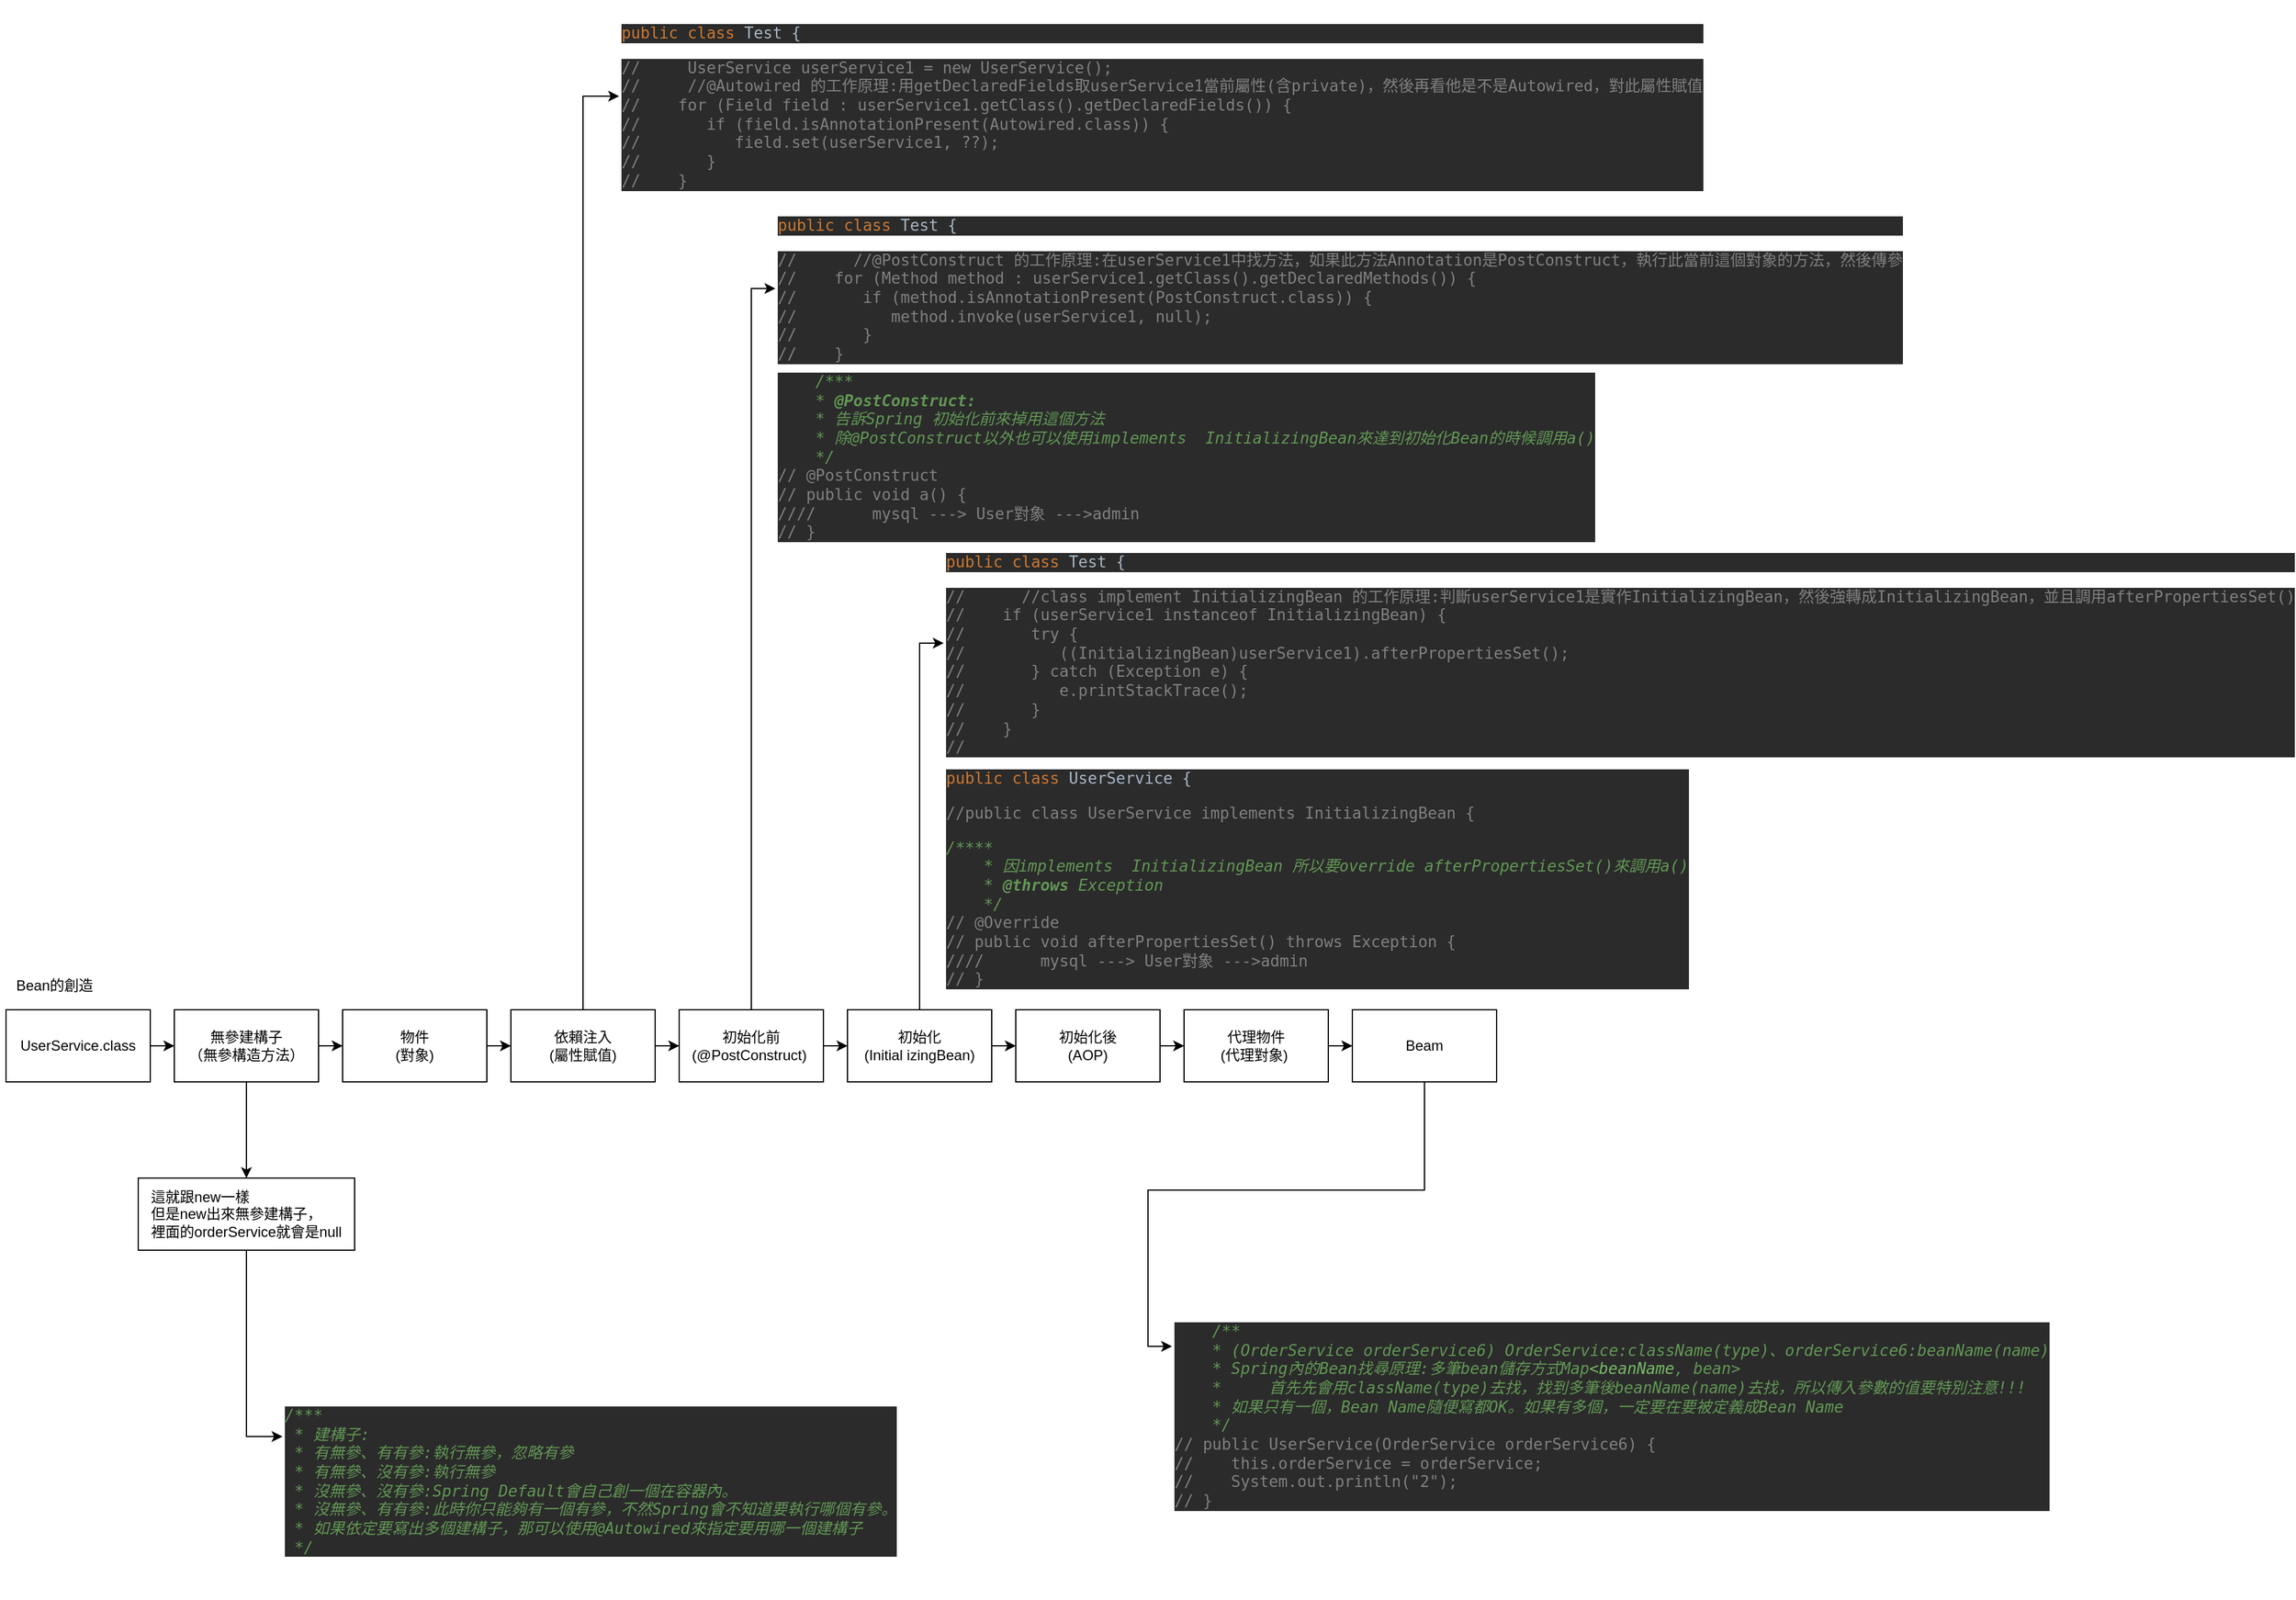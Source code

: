 <mxfile version="20.5.3" type="github">
  <diagram name="Page-1" id="9361dd3d-8414-5efd-6122-117bd74ce7a7">
    <mxGraphModel dx="1541" dy="1435" grid="1" gridSize="10" guides="1" tooltips="1" connect="1" arrows="1" fold="1" page="0" pageScale="1.5" pageWidth="826" pageHeight="1169" background="none" math="0" shadow="0">
      <root>
        <mxCell id="0" />
        <mxCell id="1" parent="0" />
        <mxCell id="AvaifdtCPCKWoQqbtJCX-4" value="" style="edgeStyle=orthogonalEdgeStyle;rounded=0;orthogonalLoop=1;jettySize=auto;html=1;" parent="1" source="AvaifdtCPCKWoQqbtJCX-2" target="AvaifdtCPCKWoQqbtJCX-3" edge="1">
          <mxGeometry relative="1" as="geometry" />
        </mxCell>
        <mxCell id="AvaifdtCPCKWoQqbtJCX-2" value="&lt;span style=&quot;text-align: left;&quot;&gt;UserService.class&lt;/span&gt;" style="rounded=0;whiteSpace=wrap;html=1;" parent="1" vertex="1">
          <mxGeometry x="-250" y="120" width="120" height="60" as="geometry" />
        </mxCell>
        <mxCell id="AvaifdtCPCKWoQqbtJCX-6" value="" style="edgeStyle=orthogonalEdgeStyle;rounded=0;orthogonalLoop=1;jettySize=auto;html=1;" parent="1" source="AvaifdtCPCKWoQqbtJCX-3" target="AvaifdtCPCKWoQqbtJCX-5" edge="1">
          <mxGeometry relative="1" as="geometry" />
        </mxCell>
        <mxCell id="sAC0p9OgKvjewPbH0bgV-3" value="" style="edgeStyle=orthogonalEdgeStyle;rounded=0;orthogonalLoop=1;jettySize=auto;html=1;" edge="1" parent="1" source="AvaifdtCPCKWoQqbtJCX-3" target="sAC0p9OgKvjewPbH0bgV-2">
          <mxGeometry relative="1" as="geometry" />
        </mxCell>
        <mxCell id="AvaifdtCPCKWoQqbtJCX-3" value="&lt;span style=&quot;text-align: left;&quot;&gt;無參建構子&lt;br&gt;（無參構造方法）&lt;/span&gt;" style="rounded=0;whiteSpace=wrap;html=1;" parent="1" vertex="1">
          <mxGeometry x="-110" y="120" width="120" height="60" as="geometry" />
        </mxCell>
        <mxCell id="AvaifdtCPCKWoQqbtJCX-8" value="" style="edgeStyle=orthogonalEdgeStyle;rounded=0;orthogonalLoop=1;jettySize=auto;html=1;" parent="1" source="AvaifdtCPCKWoQqbtJCX-5" target="AvaifdtCPCKWoQqbtJCX-7" edge="1">
          <mxGeometry relative="1" as="geometry" />
        </mxCell>
        <mxCell id="AvaifdtCPCKWoQqbtJCX-5" value="&lt;span style=&quot;text-align: left;&quot;&gt;物件&lt;br&gt;(對象)&lt;/span&gt;" style="rounded=0;whiteSpace=wrap;html=1;" parent="1" vertex="1">
          <mxGeometry x="30" y="120" width="120" height="60" as="geometry" />
        </mxCell>
        <mxCell id="AvaifdtCPCKWoQqbtJCX-10" value="" style="edgeStyle=orthogonalEdgeStyle;rounded=0;orthogonalLoop=1;jettySize=auto;html=1;" parent="1" source="AvaifdtCPCKWoQqbtJCX-7" target="AvaifdtCPCKWoQqbtJCX-9" edge="1">
          <mxGeometry relative="1" as="geometry" />
        </mxCell>
        <mxCell id="sAC0p9OgKvjewPbH0bgV-11" style="edgeStyle=orthogonalEdgeStyle;rounded=0;orthogonalLoop=1;jettySize=auto;html=1;exitX=0.5;exitY=0;exitDx=0;exitDy=0;entryX=0;entryY=0.5;entryDx=0;entryDy=0;" edge="1" parent="1" source="AvaifdtCPCKWoQqbtJCX-7" target="sAC0p9OgKvjewPbH0bgV-10">
          <mxGeometry relative="1" as="geometry" />
        </mxCell>
        <mxCell id="AvaifdtCPCKWoQqbtJCX-7" value="&lt;span style=&quot;text-align: left;&quot;&gt;依賴注入&lt;br&gt;(屬性賦值)&lt;/span&gt;" style="rounded=0;whiteSpace=wrap;html=1;" parent="1" vertex="1">
          <mxGeometry x="170" y="120" width="120" height="60" as="geometry" />
        </mxCell>
        <mxCell id="AvaifdtCPCKWoQqbtJCX-12" value="" style="edgeStyle=orthogonalEdgeStyle;rounded=0;orthogonalLoop=1;jettySize=auto;html=1;" parent="1" source="AvaifdtCPCKWoQqbtJCX-9" target="AvaifdtCPCKWoQqbtJCX-11" edge="1">
          <mxGeometry relative="1" as="geometry" />
        </mxCell>
        <mxCell id="sAC0p9OgKvjewPbH0bgV-9" style="edgeStyle=orthogonalEdgeStyle;rounded=0;orthogonalLoop=1;jettySize=auto;html=1;entryX=0;entryY=0.5;entryDx=0;entryDy=0;" edge="1" parent="1" source="AvaifdtCPCKWoQqbtJCX-9" target="sAC0p9OgKvjewPbH0bgV-7">
          <mxGeometry relative="1" as="geometry">
            <mxPoint x="560" y="360" as="targetPoint" />
          </mxGeometry>
        </mxCell>
        <mxCell id="AvaifdtCPCKWoQqbtJCX-9" value="&lt;span style=&quot;text-align: left;&quot;&gt;初始化前(@PostConstruct)&amp;nbsp;&lt;/span&gt;" style="rounded=0;whiteSpace=wrap;html=1;" parent="1" vertex="1">
          <mxGeometry x="310" y="120" width="120" height="60" as="geometry" />
        </mxCell>
        <mxCell id="AvaifdtCPCKWoQqbtJCX-19" value="" style="edgeStyle=orthogonalEdgeStyle;rounded=0;orthogonalLoop=1;jettySize=auto;html=1;" parent="1" source="AvaifdtCPCKWoQqbtJCX-11" target="AvaifdtCPCKWoQqbtJCX-18" edge="1">
          <mxGeometry relative="1" as="geometry" />
        </mxCell>
        <mxCell id="sAC0p9OgKvjewPbH0bgV-14" style="edgeStyle=orthogonalEdgeStyle;rounded=0;orthogonalLoop=1;jettySize=auto;html=1;exitX=0.5;exitY=0;exitDx=0;exitDy=0;entryX=0;entryY=0.5;entryDx=0;entryDy=0;" edge="1" parent="1" source="AvaifdtCPCKWoQqbtJCX-11" target="sAC0p9OgKvjewPbH0bgV-12">
          <mxGeometry relative="1" as="geometry" />
        </mxCell>
        <mxCell id="AvaifdtCPCKWoQqbtJCX-11" value="&lt;span style=&quot;text-align: left;&quot;&gt;初始化&lt;br&gt;(Initial izingBean)&lt;/span&gt;" style="rounded=0;whiteSpace=wrap;html=1;" parent="1" vertex="1">
          <mxGeometry x="450" y="120" width="120" height="60" as="geometry" />
        </mxCell>
        <mxCell id="AvaifdtCPCKWoQqbtJCX-21" value="" style="edgeStyle=orthogonalEdgeStyle;rounded=0;orthogonalLoop=1;jettySize=auto;html=1;" parent="1" source="AvaifdtCPCKWoQqbtJCX-18" target="AvaifdtCPCKWoQqbtJCX-20" edge="1">
          <mxGeometry relative="1" as="geometry" />
        </mxCell>
        <mxCell id="AvaifdtCPCKWoQqbtJCX-18" value="&lt;span style=&quot;text-align: left;&quot;&gt;初始化後&lt;br&gt;(AOP)&lt;/span&gt;" style="rounded=0;whiteSpace=wrap;html=1;" parent="1" vertex="1">
          <mxGeometry x="590" y="120" width="120" height="60" as="geometry" />
        </mxCell>
        <mxCell id="AvaifdtCPCKWoQqbtJCX-23" value="" style="edgeStyle=orthogonalEdgeStyle;rounded=0;orthogonalLoop=1;jettySize=auto;html=1;" parent="1" source="AvaifdtCPCKWoQqbtJCX-20" target="AvaifdtCPCKWoQqbtJCX-22" edge="1">
          <mxGeometry relative="1" as="geometry" />
        </mxCell>
        <mxCell id="AvaifdtCPCKWoQqbtJCX-20" value="&lt;span style=&quot;text-align: left;&quot;&gt;代理物件&lt;br&gt;(代理對象)&amp;nbsp;&lt;/span&gt;" style="rounded=0;whiteSpace=wrap;html=1;" parent="1" vertex="1">
          <mxGeometry x="730" y="120" width="120" height="60" as="geometry" />
        </mxCell>
        <mxCell id="sAC0p9OgKvjewPbH0bgV-20" style="edgeStyle=orthogonalEdgeStyle;rounded=0;orthogonalLoop=1;jettySize=auto;html=1;exitX=0.5;exitY=1;exitDx=0;exitDy=0;entryX=0;entryY=0.25;entryDx=0;entryDy=0;" edge="1" parent="1" source="AvaifdtCPCKWoQqbtJCX-22" target="sAC0p9OgKvjewPbH0bgV-19">
          <mxGeometry relative="1" as="geometry" />
        </mxCell>
        <mxCell id="AvaifdtCPCKWoQqbtJCX-22" value="&lt;span style=&quot;text-align: left;&quot;&gt;Beam&lt;/span&gt;" style="rounded=0;whiteSpace=wrap;html=1;" parent="1" vertex="1">
          <mxGeometry x="870" y="120" width="120" height="60" as="geometry" />
        </mxCell>
        <mxCell id="sAC0p9OgKvjewPbH0bgV-1" value="Bean的創造" style="text;html=1;align=center;verticalAlign=middle;resizable=0;points=[];autosize=1;strokeColor=none;fillColor=none;" vertex="1" parent="1">
          <mxGeometry x="-255" y="85" width="90" height="30" as="geometry" />
        </mxCell>
        <mxCell id="sAC0p9OgKvjewPbH0bgV-16" style="edgeStyle=orthogonalEdgeStyle;rounded=0;orthogonalLoop=1;jettySize=auto;html=1;exitX=0.5;exitY=1;exitDx=0;exitDy=0;entryX=0;entryY=0.25;entryDx=0;entryDy=0;" edge="1" parent="1" source="sAC0p9OgKvjewPbH0bgV-2" target="sAC0p9OgKvjewPbH0bgV-15">
          <mxGeometry relative="1" as="geometry" />
        </mxCell>
        <mxCell id="sAC0p9OgKvjewPbH0bgV-2" value="&lt;div style=&quot;text-align: left;&quot;&gt;這就跟new一樣&lt;br&gt;但是new出來無參建構子，&lt;/div&gt;&lt;div style=&quot;text-align: left;&quot;&gt;裡面的orderService就會是null&lt;/div&gt;" style="rounded=0;whiteSpace=wrap;html=1;" vertex="1" parent="1">
          <mxGeometry x="-140" y="260" width="180" height="60" as="geometry" />
        </mxCell>
        <mxCell id="sAC0p9OgKvjewPbH0bgV-7" value="&lt;pre style=&quot;background-color: rgb(43, 43, 43); color: rgb(169, 183, 198); font-family: &amp;quot;JetBrains Mono&amp;quot;, monospace; font-size: 9.8pt;&quot;&gt;&lt;pre style=&quot;font-family: &amp;quot;JetBrains Mono&amp;quot;, monospace; font-size: 9.8pt;&quot;&gt;&lt;span style=&quot;color: rgb(204, 120, 50);&quot;&gt;public class &lt;/span&gt;Test {&lt;/pre&gt;&lt;/pre&gt;&lt;pre style=&quot;background-color:#2b2b2b;color:#a9b7c6;font-family:&#39;JetBrains Mono&#39;,monospace;font-size:9.8pt;&quot;&gt;&lt;span style=&quot;color:#808080;&quot;&gt;//      //@PostConstruct &lt;/span&gt;&lt;span style=&quot;color:#808080;font-family:&#39;Menlo-Regular&#39;,monospace;&quot;&gt;的工作原理&lt;/span&gt;&lt;span style=&quot;color:#808080;&quot;&gt;:&lt;/span&gt;&lt;span style=&quot;color:#808080;font-family:&#39;Menlo-Regular&#39;,monospace;&quot;&gt;在&lt;/span&gt;&lt;span style=&quot;color:#808080;&quot;&gt;userService1&lt;/span&gt;&lt;span style=&quot;color:#808080;font-family:&#39;Menlo-Regular&#39;,monospace;&quot;&gt;中找方法，如果此方法&lt;/span&gt;&lt;span style=&quot;color:#808080;&quot;&gt;Annotation&lt;/span&gt;&lt;span style=&quot;color:#808080;font-family:&#39;Menlo-Regular&#39;,monospace;&quot;&gt;是&lt;/span&gt;&lt;span style=&quot;color:#808080;&quot;&gt;PostConstruct&lt;/span&gt;&lt;span style=&quot;color:#808080;font-family:&#39;Menlo-Regular&#39;,monospace;&quot;&gt;，執行此當前這個對象的方法，然後傳參&lt;br&gt;&lt;/span&gt;&lt;span style=&quot;color:#808080;&quot;&gt;//    for (Method method : userService1.getClass().getDeclaredMethods()) {&lt;br&gt;&lt;/span&gt;&lt;span style=&quot;color:#808080;&quot;&gt;//       if (method.isAnnotationPresent(PostConstruct.class)) {&lt;br&gt;&lt;/span&gt;&lt;span style=&quot;color:#808080;&quot;&gt;//          method.invoke(userService1, null);&lt;br&gt;&lt;/span&gt;&lt;span style=&quot;color:#808080;&quot;&gt;//       }&lt;br&gt;&lt;/span&gt;&lt;span style=&quot;color:#808080;&quot;&gt;//    }&lt;/span&gt;&lt;/pre&gt;&lt;div&gt;&lt;span style=&quot;font-size: 9.8pt;&quot;&gt;&lt;br&gt;&lt;/span&gt;&lt;/div&gt;" style="text;whiteSpace=wrap;html=1;" vertex="1" parent="1">
          <mxGeometry x="390" y="-560" width="560" height="160" as="geometry" />
        </mxCell>
        <mxCell id="sAC0p9OgKvjewPbH0bgV-10" value="&lt;pre style=&quot;background-color:#2b2b2b;color:#a9b7c6;font-family:&#39;JetBrains Mono&#39;,monospace;font-size:9.8pt;&quot;&gt;&lt;pre style=&quot;font-family: &amp;quot;JetBrains Mono&amp;quot;, monospace; font-size: 9.8pt;&quot;&gt;&lt;span style=&quot;color:#cc7832;&quot;&gt;public class &lt;/span&gt;Test {&lt;/pre&gt;&lt;/pre&gt;&lt;pre style=&quot;background-color:#2b2b2b;color:#a9b7c6;font-family:&#39;JetBrains Mono&#39;,monospace;font-size:9.8pt;&quot;&gt;&lt;span style=&quot;color:#808080;&quot;&gt;//     UserService userService1 = new UserService();&lt;br&gt;&lt;/span&gt;&lt;span style=&quot;color:#808080;&quot;&gt;//     //@Autowired &lt;/span&gt;&lt;span style=&quot;color:#808080;font-family:&#39;Menlo-Regular&#39;,monospace;&quot;&gt;的工作原理&lt;/span&gt;&lt;span style=&quot;color:#808080;&quot;&gt;:&lt;/span&gt;&lt;span style=&quot;color:#808080;font-family:&#39;Menlo-Regular&#39;,monospace;&quot;&gt;用&lt;/span&gt;&lt;span style=&quot;color:#808080;&quot;&gt;getDeclaredFields&lt;/span&gt;&lt;span style=&quot;color:#808080;font-family:&#39;Menlo-Regular&#39;,monospace;&quot;&gt;取&lt;/span&gt;&lt;span style=&quot;color:#808080;&quot;&gt;userService1&lt;/span&gt;&lt;span style=&quot;color:#808080;font-family:&#39;Menlo-Regular&#39;,monospace;&quot;&gt;當前屬性&lt;/span&gt;&lt;span style=&quot;color:#808080;&quot;&gt;(&lt;/span&gt;&lt;span style=&quot;color:#808080;font-family:&#39;Menlo-Regular&#39;,monospace;&quot;&gt;含&lt;/span&gt;&lt;span style=&quot;color:#808080;&quot;&gt;private)&lt;/span&gt;&lt;span style=&quot;color:#808080;font-family:&#39;Menlo-Regular&#39;,monospace;&quot;&gt;，然後再看他是不是&lt;/span&gt;&lt;span style=&quot;color:#808080;&quot;&gt;Autowired&lt;/span&gt;&lt;span style=&quot;color:#808080;font-family:&#39;Menlo-Regular&#39;,monospace;&quot;&gt;，對此屬性賦值&lt;br&gt;&lt;/span&gt;&lt;span style=&quot;color:#808080;&quot;&gt;//    for (Field field : userService1.getClass().getDeclaredFields()) {&lt;br&gt;&lt;/span&gt;&lt;span style=&quot;color:#808080;&quot;&gt;//       if (field.isAnnotationPresent(Autowired.class)) {&lt;br&gt;&lt;/span&gt;&lt;span style=&quot;color:#808080;&quot;&gt;//          field.set(userService1, ??);&lt;br&gt;&lt;/span&gt;&lt;span style=&quot;color:#808080;&quot;&gt;//       }&lt;br&gt;&lt;/span&gt;&lt;span style=&quot;color:#808080;&quot;&gt;//    }&lt;/span&gt;&lt;/pre&gt;" style="text;whiteSpace=wrap;html=1;" vertex="1" parent="1">
          <mxGeometry x="260" y="-720" width="560" height="160" as="geometry" />
        </mxCell>
        <mxCell id="sAC0p9OgKvjewPbH0bgV-12" value="&lt;pre style=&quot;background-color: rgb(43, 43, 43); color: rgb(169, 183, 198); font-family: &amp;quot;JetBrains Mono&amp;quot;, monospace; font-size: 9.8pt;&quot;&gt;&lt;pre style=&quot;font-family: &amp;quot;JetBrains Mono&amp;quot;, monospace; font-size: 9.8pt;&quot;&gt;&lt;span style=&quot;color: rgb(204, 120, 50);&quot;&gt;public class &lt;/span&gt;Test {&lt;/pre&gt;&lt;/pre&gt;&lt;pre style=&quot;background-color:#2b2b2b;color:#a9b7c6;font-family:&#39;JetBrains Mono&#39;,monospace;font-size:9.8pt;&quot;&gt;&lt;span style=&quot;color:#808080;&quot;&gt;//      //class implement InitializingBean &lt;/span&gt;&lt;span style=&quot;color:#808080;font-family:&#39;Menlo-Regular&#39;,monospace;&quot;&gt;的工作原理&lt;/span&gt;&lt;span style=&quot;color:#808080;&quot;&gt;:&lt;/span&gt;&lt;span style=&quot;color:#808080;font-family:&#39;Menlo-Regular&#39;,monospace;&quot;&gt;判斷&lt;/span&gt;&lt;span style=&quot;color:#808080;&quot;&gt;userService1&lt;/span&gt;&lt;span style=&quot;color:#808080;font-family:&#39;Menlo-Regular&#39;,monospace;&quot;&gt;是實作&lt;/span&gt;&lt;span style=&quot;color:#808080;&quot;&gt;InitializingBean&lt;/span&gt;&lt;span style=&quot;color:#808080;font-family:&#39;Menlo-Regular&#39;,monospace;&quot;&gt;，然後強轉成&lt;/span&gt;&lt;span style=&quot;color:#808080;&quot;&gt;InitializingBean&lt;/span&gt;&lt;span style=&quot;color:#808080;font-family:&#39;Menlo-Regular&#39;,monospace;&quot;&gt;，並且調用&lt;/span&gt;&lt;span style=&quot;color:#808080;&quot;&gt;afterPropertiesSet()&lt;br&gt;&lt;/span&gt;&lt;span style=&quot;color:#808080;&quot;&gt;//    if (userService1 instanceof InitializingBean) {&lt;br&gt;&lt;/span&gt;&lt;span style=&quot;color:#808080;&quot;&gt;//       try {&lt;br&gt;&lt;/span&gt;&lt;span style=&quot;color:#808080;&quot;&gt;//          ((InitializingBean)userService1).afterPropertiesSet();&lt;br&gt;&lt;/span&gt;&lt;span style=&quot;color:#808080;&quot;&gt;//       } catch (Exception e) {&lt;br&gt;&lt;/span&gt;&lt;span style=&quot;color:#808080;&quot;&gt;//          e.printStackTrace();&lt;br&gt;&lt;/span&gt;&lt;span style=&quot;color:#808080;&quot;&gt;//       }&lt;br&gt;&lt;/span&gt;&lt;span style=&quot;color:#808080;&quot;&gt;//    }&lt;br&gt;&lt;/span&gt;&lt;span style=&quot;color:#808080;&quot;&gt;//&lt;/span&gt;&lt;/pre&gt;" style="text;whiteSpace=wrap;html=1;" vertex="1" parent="1">
          <mxGeometry x="530" y="-280" width="560" height="190" as="geometry" />
        </mxCell>
        <mxCell id="sAC0p9OgKvjewPbH0bgV-13" value="&lt;pre style=&quot;background-color:#2b2b2b;color:#a9b7c6;font-family:&#39;JetBrains Mono&#39;,monospace;font-size:9.8pt;&quot;&gt;&lt;span style=&quot;color:#cc7832;&quot;&gt;public class &lt;/span&gt;UserService {&lt;br&gt;&lt;pre style=&quot;font-family: &amp;quot;JetBrains Mono&amp;quot;, monospace; font-size: 9.8pt;&quot;&gt;&lt;span style=&quot;color:#808080;&quot;&gt;//public class UserService implements InitializingBean {&lt;br&gt;&lt;/span&gt;&lt;/pre&gt;&lt;pre style=&quot;font-family: &amp;quot;JetBrains Mono&amp;quot;, monospace; font-size: 9.8pt;&quot;&gt;&lt;span style=&quot;color:#629755;font-style:italic;&quot;&gt;/****&lt;br&gt;&lt;/span&gt;&lt;span style=&quot;color:#629755;font-style:italic;&quot;&gt;    * &lt;/span&gt;&lt;span style=&quot;color:#629755;font-style:italic;font-family:&#39;Menlo-Regular&#39;,monospace;&quot;&gt;因&lt;/span&gt;&lt;span style=&quot;color:#629755;font-style:italic;&quot;&gt;implements  InitializingBean &lt;/span&gt;&lt;span style=&quot;color:#629755;font-style:italic;font-family:&#39;Menlo-Regular&#39;,monospace;&quot;&gt;所以要&lt;/span&gt;&lt;span style=&quot;color:#629755;font-style:italic;&quot;&gt;override afterPropertiesSet()&lt;/span&gt;&lt;span style=&quot;color:#629755;font-style:italic;font-family:&#39;Menlo-Regular&#39;,monospace;&quot;&gt;來調用&lt;/span&gt;&lt;span style=&quot;color:#629755;font-style:italic;&quot;&gt;a()&lt;br&gt;&lt;/span&gt;&lt;span style=&quot;color:#629755;font-style:italic;&quot;&gt;    * &lt;/span&gt;&lt;span style=&quot;color:#629755;font-weight:bold;font-style:italic;&quot;&gt;@throws &lt;/span&gt;&lt;span style=&quot;color:#629755;font-style:italic;&quot;&gt;Exception&lt;br&gt;&lt;/span&gt;&lt;span style=&quot;color:#629755;font-style:italic;&quot;&gt;    */&lt;br&gt;&lt;/span&gt;&lt;span style=&quot;color:#808080;&quot;&gt;// @Override&lt;br&gt;&lt;/span&gt;&lt;span style=&quot;color:#808080;&quot;&gt;// public void afterPropertiesSet() throws Exception {&lt;br&gt;&lt;/span&gt;&lt;span style=&quot;color:#808080;&quot;&gt;////      mysql ---&amp;gt; User&lt;/span&gt;&lt;span style=&quot;color:#808080;font-family:&#39;Menlo-Regular&#39;,monospace;&quot;&gt;對象&lt;/span&gt;&lt;span style=&quot;color:#808080;&quot;&gt; ---&amp;gt;admin&lt;br&gt;&lt;/span&gt;&lt;span style=&quot;color:#808080;&quot;&gt;// }&lt;/span&gt;&lt;/pre&gt;&lt;/pre&gt;" style="text;whiteSpace=wrap;html=1;" vertex="1" parent="1">
          <mxGeometry x="530" y="-100" width="620" height="210" as="geometry" />
        </mxCell>
        <mxCell id="sAC0p9OgKvjewPbH0bgV-15" value="&lt;pre style=&quot;background-color:#2b2b2b;color:#a9b7c6;font-family:&#39;JetBrains Mono&#39;,monospace;font-size:9.8pt;&quot;&gt;&lt;span style=&quot;color:#629755;font-style:italic;&quot;&gt;/***&lt;br&gt;&lt;/span&gt;&lt;span style=&quot;color:#629755;font-style:italic;&quot;&gt; * &lt;/span&gt;&lt;span style=&quot;color:#629755;font-style:italic;font-family:&#39;Menlo-Regular&#39;,monospace;&quot;&gt;建構子&lt;/span&gt;&lt;span style=&quot;color:#629755;font-style:italic;&quot;&gt;:&lt;br&gt;&lt;/span&gt;&lt;span style=&quot;color:#629755;font-style:italic;&quot;&gt; * &lt;/span&gt;&lt;span style=&quot;color:#629755;font-style:italic;font-family:&#39;Menlo-Regular&#39;,monospace;&quot;&gt;有無參、有有參&lt;/span&gt;&lt;span style=&quot;color:#629755;font-style:italic;&quot;&gt;:&lt;/span&gt;&lt;span style=&quot;color:#629755;font-style:italic;font-family:&#39;Menlo-Regular&#39;,monospace;&quot;&gt;執行無參，忽略有參&lt;br&gt;&lt;/span&gt;&lt;span style=&quot;color:#629755;font-style:italic;font-family:&#39;Menlo-Regular&#39;,monospace;&quot;&gt; &lt;/span&gt;&lt;span style=&quot;color:#629755;font-style:italic;&quot;&gt;* &lt;/span&gt;&lt;span style=&quot;color:#629755;font-style:italic;font-family:&#39;Menlo-Regular&#39;,monospace;&quot;&gt;有無參、沒有參&lt;/span&gt;&lt;span style=&quot;color:#629755;font-style:italic;&quot;&gt;:&lt;/span&gt;&lt;span style=&quot;color:#629755;font-style:italic;font-family:&#39;Menlo-Regular&#39;,monospace;&quot;&gt;執行無參&lt;br&gt;&lt;/span&gt;&lt;span style=&quot;color:#629755;font-style:italic;font-family:&#39;Menlo-Regular&#39;,monospace;&quot;&gt; &lt;/span&gt;&lt;span style=&quot;color:#629755;font-style:italic;&quot;&gt;* &lt;/span&gt;&lt;span style=&quot;color:#629755;font-style:italic;font-family:&#39;Menlo-Regular&#39;,monospace;&quot;&gt;沒無參、沒有參&lt;/span&gt;&lt;span style=&quot;color:#629755;font-style:italic;&quot;&gt;:Spring Default&lt;/span&gt;&lt;span style=&quot;color:#629755;font-style:italic;font-family:&#39;Menlo-Regular&#39;,monospace;&quot;&gt;會自己創一個在容器內。&lt;br&gt;&lt;/span&gt;&lt;span style=&quot;color:#629755;font-style:italic;font-family:&#39;Menlo-Regular&#39;,monospace;&quot;&gt; &lt;/span&gt;&lt;span style=&quot;color:#629755;font-style:italic;&quot;&gt;* &lt;/span&gt;&lt;span style=&quot;color:#629755;font-style:italic;font-family:&#39;Menlo-Regular&#39;,monospace;&quot;&gt;沒無參、有有參&lt;/span&gt;&lt;span style=&quot;color:#629755;font-style:italic;&quot;&gt;:&lt;/span&gt;&lt;span style=&quot;color:#629755;font-style:italic;font-family:&#39;Menlo-Regular&#39;,monospace;&quot;&gt;此時你只能夠有一個有參，不然&lt;/span&gt;&lt;span style=&quot;color:#629755;font-style:italic;&quot;&gt;Spring&lt;/span&gt;&lt;span style=&quot;color:#629755;font-style:italic;font-family:&#39;Menlo-Regular&#39;,monospace;&quot;&gt;會不知道要執行哪個有參。&lt;br&gt;&lt;/span&gt;&lt;span style=&quot;color:#629755;font-style:italic;font-family:&#39;Menlo-Regular&#39;,monospace;&quot;&gt; &lt;/span&gt;&lt;span style=&quot;color:#629755;font-style:italic;&quot;&gt;* &lt;/span&gt;&lt;span style=&quot;color:#629755;font-style:italic;font-family:&#39;Menlo-Regular&#39;,monospace;&quot;&gt;如果依定要寫出多個建構子，那可以使用&lt;/span&gt;&lt;span style=&quot;color:#629755;font-style:italic;&quot;&gt;@Autowired&lt;/span&gt;&lt;span style=&quot;color:#629755;font-style:italic;font-family:&#39;Menlo-Regular&#39;,monospace;&quot;&gt;來指定要用哪一個建構子&lt;br&gt;&lt;/span&gt;&lt;span style=&quot;color:#629755;font-style:italic;font-family:&#39;Menlo-Regular&#39;,monospace;&quot;&gt; &lt;/span&gt;&lt;span style=&quot;color:#629755;font-style:italic;&quot;&gt;*/&lt;/span&gt;&lt;/pre&gt;" style="text;whiteSpace=wrap;html=1;" vertex="1" parent="1">
          <mxGeometry x="-20" y="430" width="560" height="180" as="geometry" />
        </mxCell>
        <mxCell id="sAC0p9OgKvjewPbH0bgV-18" value="&lt;pre style=&quot;background-color:#2b2b2b;color:#a9b7c6;font-family:&#39;JetBrains Mono&#39;,monospace;font-size:9.8pt;&quot;&gt;    &lt;span style=&quot;color:#629755;font-style:italic;&quot;&gt;/***&lt;br&gt;&lt;/span&gt;&lt;span style=&quot;color:#629755;font-style:italic;&quot;&gt;    * &lt;/span&gt;&lt;span style=&quot;color:#629755;font-weight:bold;font-style:italic;&quot;&gt;@PostConstruct:&lt;br&gt;&lt;/span&gt;&lt;span style=&quot;color:#629755;font-weight:bold;font-style:italic;&quot;&gt;    &lt;/span&gt;&lt;span style=&quot;color:#629755;font-style:italic;&quot;&gt;* &lt;/span&gt;&lt;span style=&quot;color:#629755;font-style:italic;font-family:&#39;Menlo-Regular&#39;,monospace;&quot;&gt;告訴&lt;/span&gt;&lt;span style=&quot;color:#629755;font-style:italic;&quot;&gt;Spring &lt;/span&gt;&lt;span style=&quot;color:#629755;font-style:italic;font-family:&#39;Menlo-Regular&#39;,monospace;&quot;&gt;初始化前來掉用這個方法&lt;br&gt;&lt;/span&gt;&lt;span style=&quot;color:#629755;font-style:italic;font-family:&#39;Menlo-Regular&#39;,monospace;&quot;&gt;    &lt;/span&gt;&lt;span style=&quot;color:#629755;font-style:italic;&quot;&gt;* &lt;/span&gt;&lt;span style=&quot;color:#629755;font-style:italic;font-family:&#39;Menlo-Regular&#39;,monospace;&quot;&gt;除&lt;/span&gt;&lt;span style=&quot;color:#629755;font-style:italic;&quot;&gt;@PostConstruct&lt;/span&gt;&lt;span style=&quot;color:#629755;font-style:italic;font-family:&#39;Menlo-Regular&#39;,monospace;&quot;&gt;以外也可以使用&lt;/span&gt;&lt;span style=&quot;color:#629755;font-style:italic;&quot;&gt;implements  InitializingBean&lt;/span&gt;&lt;span style=&quot;color:#629755;font-style:italic;font-family:&#39;Menlo-Regular&#39;,monospace;&quot;&gt;來達到初始化&lt;/span&gt;&lt;span style=&quot;color:#629755;font-style:italic;&quot;&gt;Bean&lt;/span&gt;&lt;span style=&quot;color:#629755;font-style:italic;font-family:&#39;Menlo-Regular&#39;,monospace;&quot;&gt;的時候調用&lt;/span&gt;&lt;span style=&quot;color:#629755;font-style:italic;&quot;&gt;a()&lt;br&gt;&lt;/span&gt;&lt;span style=&quot;color:#629755;font-style:italic;&quot;&gt;    */&lt;br&gt;&lt;/span&gt;&lt;span style=&quot;color:#808080;&quot;&gt;// @PostConstruct&lt;br&gt;&lt;/span&gt;&lt;span style=&quot;color:#808080;&quot;&gt;// public void a() {&lt;br&gt;&lt;/span&gt;&lt;span style=&quot;color:#808080;&quot;&gt;////      mysql ---&amp;gt; User&lt;/span&gt;&lt;span style=&quot;color:#808080;font-family:&#39;Menlo-Regular&#39;,monospace;&quot;&gt;對象&lt;/span&gt;&lt;span style=&quot;color:#808080;&quot;&gt; ---&amp;gt;admin&lt;br&gt;&lt;/span&gt;&lt;span style=&quot;color:#808080;&quot;&gt;// }&lt;/span&gt;&lt;/pre&gt;" style="text;whiteSpace=wrap;html=1;" vertex="1" parent="1">
          <mxGeometry x="390" y="-430" width="560" height="190" as="geometry" />
        </mxCell>
        <mxCell id="sAC0p9OgKvjewPbH0bgV-19" value="&lt;pre style=&quot;background-color:#2b2b2b;color:#a9b7c6;font-family:&#39;JetBrains Mono&#39;,monospace;font-size:9.8pt;&quot;&gt;&lt;pre style=&quot;font-family: &amp;quot;JetBrains Mono&amp;quot;, monospace; font-size: 9.8pt;&quot;&gt;    &lt;span style=&quot;color:#629755;font-style:italic;&quot;&gt;/**&lt;br&gt;&lt;/span&gt;&lt;span style=&quot;color:#629755;font-style:italic;&quot;&gt;    * (OrderService orderService6) OrderService:className(type)&lt;/span&gt;&lt;span style=&quot;color:#629755;font-style:italic;font-family:&#39;Menlo-Regular&#39;,monospace;&quot;&gt;、&lt;/span&gt;&lt;span style=&quot;color:#629755;font-style:italic;&quot;&gt;orderService6:beanName(name)&lt;br&gt;&lt;/span&gt;&lt;span style=&quot;color:#629755;font-style:italic;&quot;&gt;    * Spring&lt;/span&gt;&lt;span style=&quot;color:#629755;font-style:italic;font-family:&#39;Menlo-Regular&#39;,monospace;&quot;&gt;內的&lt;/span&gt;&lt;span style=&quot;color:#629755;font-style:italic;&quot;&gt;Bean&lt;/span&gt;&lt;span style=&quot;color:#629755;font-style:italic;font-family:&#39;Menlo-Regular&#39;,monospace;&quot;&gt;找尋原理&lt;/span&gt;&lt;span style=&quot;color:#629755;font-style:italic;&quot;&gt;:&lt;/span&gt;&lt;span style=&quot;color:#629755;font-style:italic;font-family:&#39;Menlo-Regular&#39;,monospace;&quot;&gt;多筆&lt;/span&gt;&lt;span style=&quot;color:#629755;font-style:italic;&quot;&gt;bean&lt;/span&gt;&lt;span style=&quot;color:#629755;font-style:italic;font-family:&#39;Menlo-Regular&#39;,monospace;&quot;&gt;儲存方式&lt;/span&gt;&lt;span style=&quot;color:#629755;font-style:italic;&quot;&gt;Map&lt;/span&gt;&lt;span style=&quot;color:#77b767;font-style:italic;&quot;&gt;&amp;lt;beanName&lt;/span&gt;&lt;span style=&quot;color:#629755;font-style:italic;&quot;&gt;, bean&amp;gt;&lt;br&gt;&lt;/span&gt;&lt;span style=&quot;color:#629755;font-style:italic;&quot;&gt;    *     &lt;/span&gt;&lt;span style=&quot;color:#629755;font-style:italic;font-family:&#39;Menlo-Regular&#39;,monospace;&quot;&gt;首先先會用&lt;/span&gt;&lt;span style=&quot;color:#629755;font-style:italic;&quot;&gt;className(type)&lt;/span&gt;&lt;span style=&quot;color:#629755;font-style:italic;font-family:&#39;Menlo-Regular&#39;,monospace;&quot;&gt;去找，找到多筆後&lt;/span&gt;&lt;span style=&quot;color:#629755;font-style:italic;&quot;&gt;beanName(name)&lt;/span&gt;&lt;span style=&quot;color:#629755;font-style:italic;font-family:&#39;Menlo-Regular&#39;,monospace;&quot;&gt;去找，所以傳入參數的值要特別注意&lt;/span&gt;&lt;span style=&quot;color:#629755;font-style:italic;&quot;&gt;!!!&lt;br&gt;&lt;/span&gt;&lt;span style=&quot;color:#629755;font-style:italic;&quot;&gt;    * &lt;/span&gt;&lt;span style=&quot;color:#629755;font-style:italic;font-family:&#39;Menlo-Regular&#39;,monospace;&quot;&gt;如果只有一個，&lt;/span&gt;&lt;span style=&quot;color:#629755;font-style:italic;&quot;&gt;Bean Name&lt;/span&gt;&lt;span style=&quot;color:#629755;font-style:italic;font-family:&#39;Menlo-Regular&#39;,monospace;&quot;&gt;隨便寫都&lt;/span&gt;&lt;span style=&quot;color:#629755;font-style:italic;&quot;&gt;OK&lt;/span&gt;&lt;span style=&quot;color:#629755;font-style:italic;font-family:&#39;Menlo-Regular&#39;,monospace;&quot;&gt;。如果有多個，一定要在要被定義成&lt;/span&gt;&lt;span style=&quot;color:#629755;font-style:italic;&quot;&gt;Bean Name&lt;br&gt;&lt;/span&gt;&lt;span style=&quot;color:#629755;font-style:italic;&quot;&gt;    */&lt;br&gt;&lt;/span&gt;&lt;span style=&quot;color:#808080;&quot;&gt;// public UserService(OrderService orderService6) {&lt;br&gt;&lt;/span&gt;&lt;span style=&quot;color:#808080;&quot;&gt;//    this.orderService = orderService;&lt;br&gt;&lt;/span&gt;&lt;span style=&quot;color:#808080;&quot;&gt;//    System.out.println(&quot;2&quot;);&lt;br&gt;&lt;/span&gt;&lt;span style=&quot;color:#808080;&quot;&gt;// }&lt;/span&gt;&lt;/pre&gt;&lt;/pre&gt;" style="text;whiteSpace=wrap;html=1;" vertex="1" parent="1">
          <mxGeometry x="720" y="360" width="560" height="160" as="geometry" />
        </mxCell>
      </root>
    </mxGraphModel>
  </diagram>
</mxfile>
